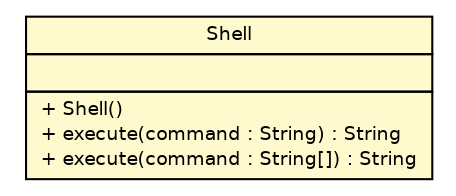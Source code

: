#!/usr/local/bin/dot
#
# Class diagram 
# Generated by UMLGraph version R5_6-24-gf6e263 (http://www.umlgraph.org/)
#

digraph G {
	edge [fontname="Helvetica",fontsize=10,labelfontname="Helvetica",labelfontsize=10];
	node [fontname="Helvetica",fontsize=10,shape=plaintext];
	nodesep=0.25;
	ranksep=0.5;
	// ev3dev.utils.Shell
	c6947 [label=<<table title="ev3dev.utils.Shell" border="0" cellborder="1" cellspacing="0" cellpadding="2" port="p" bgcolor="lemonChiffon" href="./Shell.html">
		<tr><td><table border="0" cellspacing="0" cellpadding="1">
<tr><td align="center" balign="center"> Shell </td></tr>
		</table></td></tr>
		<tr><td><table border="0" cellspacing="0" cellpadding="1">
<tr><td align="left" balign="left">  </td></tr>
		</table></td></tr>
		<tr><td><table border="0" cellspacing="0" cellpadding="1">
<tr><td align="left" balign="left"> + Shell() </td></tr>
<tr><td align="left" balign="left"> + execute(command : String) : String </td></tr>
<tr><td align="left" balign="left"> + execute(command : String[]) : String </td></tr>
		</table></td></tr>
		</table>>, URL="./Shell.html", fontname="Helvetica", fontcolor="black", fontsize=9.0];
}

